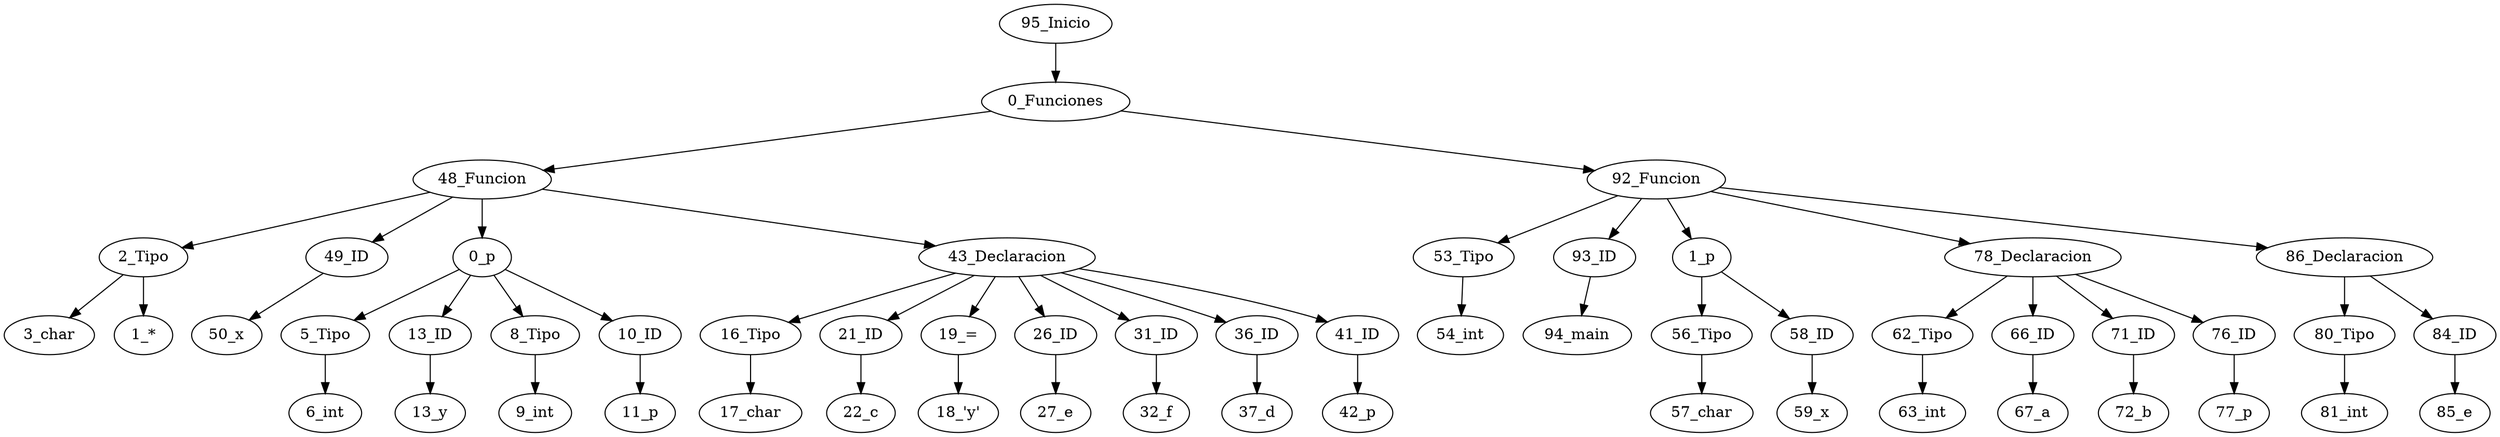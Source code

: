digraph {
"95_Inicio" -> "0_Funciones";
"0_Funciones" -> "48_Funcion";
"48_Funcion" -> "2_Tipo";
"2_Tipo" -> "3_char";
"2_Tipo" -> "1_*";
"48_Funcion" -> "49_ID";
"49_ID" -> "50_x";
"48_Funcion" -> "0_p";
"0_p" -> "5_Tipo";
"5_Tipo" -> "6_int";
"0_p" -> "13_ID";
"13_ID" -> "13_y";
"0_p" -> "8_Tipo";
"8_Tipo" -> "9_int";
"0_p" -> "10_ID";
"10_ID" -> "11_p";
"48_Funcion" -> "43_Declaracion";
"43_Declaracion" -> "16_Tipo";
"16_Tipo" -> "17_char";
"43_Declaracion" -> "21_ID";
"21_ID" -> "22_c";
"43_Declaracion" -> "19_=";
"19_=" -> "18_'y'";
"43_Declaracion" -> "26_ID";
"26_ID" -> "27_e";
"43_Declaracion" -> "31_ID";
"31_ID" -> "32_f";
"43_Declaracion" -> "36_ID";
"36_ID" -> "37_d";
"43_Declaracion" -> "41_ID";
"41_ID" -> "42_p";
"0_Funciones" -> "92_Funcion";
"92_Funcion" -> "53_Tipo";
"53_Tipo" -> "54_int";
"92_Funcion" -> "93_ID";
"93_ID" -> "94_main";
"92_Funcion" -> "1_p";
"1_p" -> "56_Tipo";
"56_Tipo" -> "57_char";
"1_p" -> "58_ID";
"58_ID" -> "59_x";
"92_Funcion" -> "78_Declaracion";
"78_Declaracion" -> "62_Tipo";
"62_Tipo" -> "63_int";
"78_Declaracion" -> "66_ID";
"66_ID" -> "67_a";
"78_Declaracion" -> "71_ID";
"71_ID" -> "72_b";
"78_Declaracion" -> "76_ID";
"76_ID" -> "77_p";
"92_Funcion" -> "86_Declaracion";
"86_Declaracion" -> "80_Tipo";
"80_Tipo" -> "81_int";
"86_Declaracion" -> "84_ID";
"84_ID" -> "85_e";
}